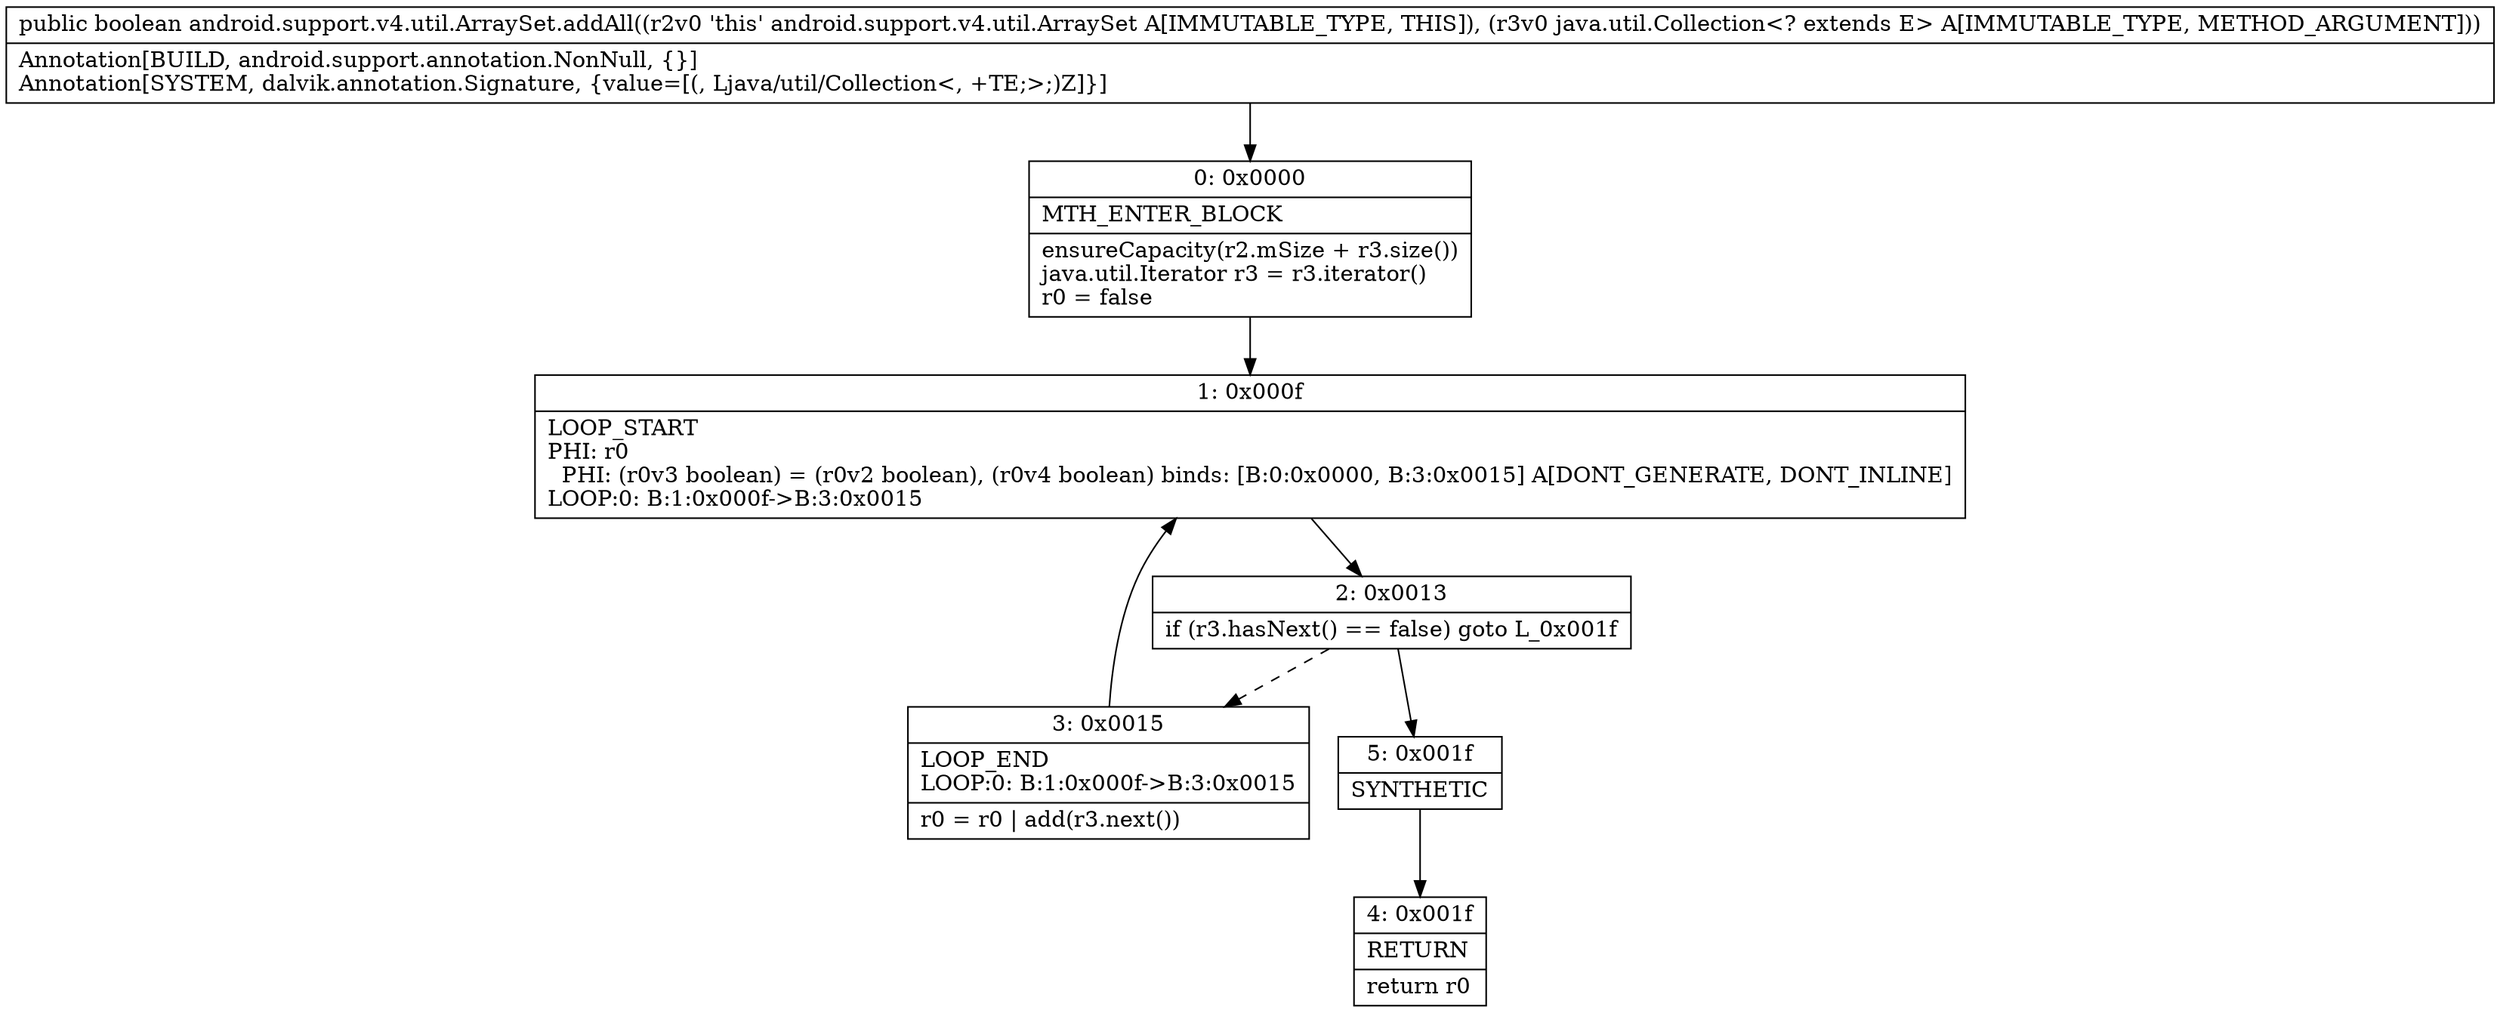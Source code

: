 digraph "CFG forandroid.support.v4.util.ArraySet.addAll(Ljava\/util\/Collection;)Z" {
Node_0 [shape=record,label="{0\:\ 0x0000|MTH_ENTER_BLOCK\l|ensureCapacity(r2.mSize + r3.size())\ljava.util.Iterator r3 = r3.iterator()\lr0 = false\l}"];
Node_1 [shape=record,label="{1\:\ 0x000f|LOOP_START\lPHI: r0 \l  PHI: (r0v3 boolean) = (r0v2 boolean), (r0v4 boolean) binds: [B:0:0x0000, B:3:0x0015] A[DONT_GENERATE, DONT_INLINE]\lLOOP:0: B:1:0x000f\-\>B:3:0x0015\l}"];
Node_2 [shape=record,label="{2\:\ 0x0013|if (r3.hasNext() == false) goto L_0x001f\l}"];
Node_3 [shape=record,label="{3\:\ 0x0015|LOOP_END\lLOOP:0: B:1:0x000f\-\>B:3:0x0015\l|r0 = r0 \| add(r3.next())\l}"];
Node_4 [shape=record,label="{4\:\ 0x001f|RETURN\l|return r0\l}"];
Node_5 [shape=record,label="{5\:\ 0x001f|SYNTHETIC\l}"];
MethodNode[shape=record,label="{public boolean android.support.v4.util.ArraySet.addAll((r2v0 'this' android.support.v4.util.ArraySet A[IMMUTABLE_TYPE, THIS]), (r3v0 java.util.Collection\<? extends E\> A[IMMUTABLE_TYPE, METHOD_ARGUMENT]))  | Annotation[BUILD, android.support.annotation.NonNull, \{\}]\lAnnotation[SYSTEM, dalvik.annotation.Signature, \{value=[(, Ljava\/util\/Collection\<, +TE;\>;)Z]\}]\l}"];
MethodNode -> Node_0;
Node_0 -> Node_1;
Node_1 -> Node_2;
Node_2 -> Node_3[style=dashed];
Node_2 -> Node_5;
Node_3 -> Node_1;
Node_5 -> Node_4;
}

